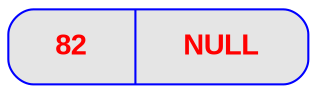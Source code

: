 digraph liste { 
graph [ 
	rankdir = "LR" 
] 

node [ 
	fontname = "Arial bold"
	fontsize = "14" 
	fontcolor = "red" 
	style = "rounded, filled" 
	shape = "record" 
	fillcolor = "grey90" 
	color = "blue" 
	width = "2" 
] 

edge [ 
	color = "blue" 
] 


 
"ID_0001" [label = "{ 82 | <next> NULL}"]; 
}